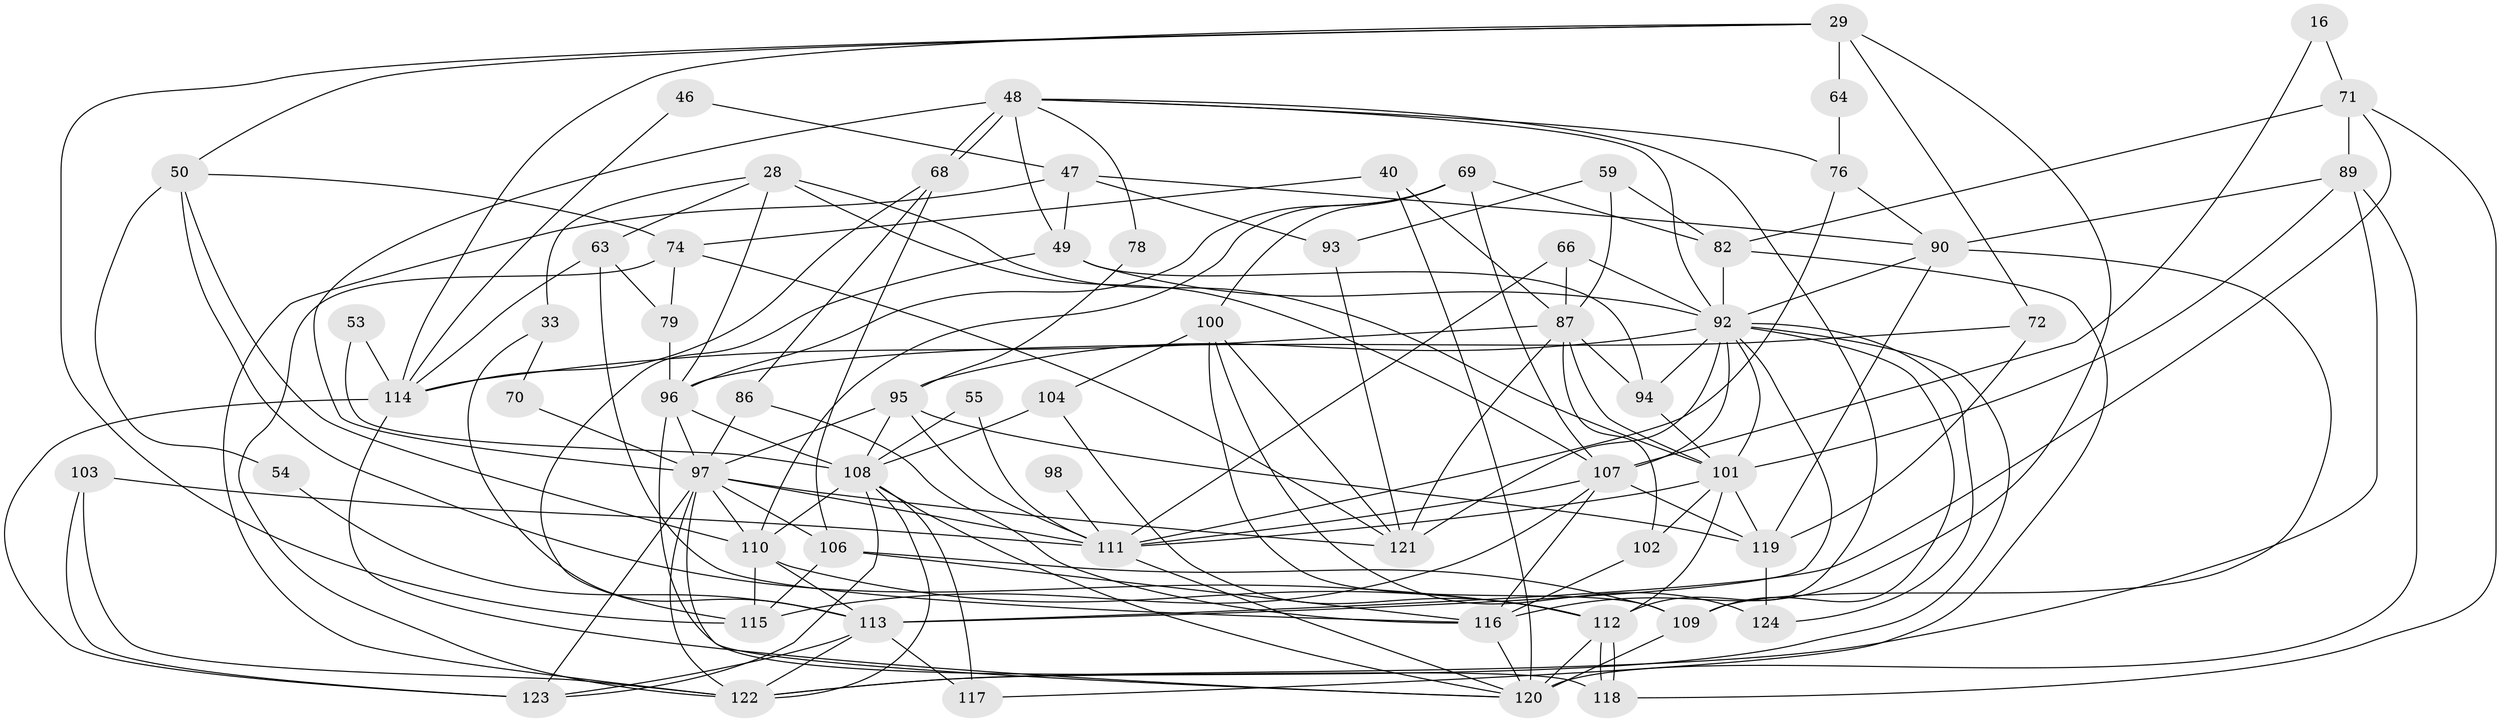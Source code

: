 // original degree distribution, {6: 0.12096774193548387, 5: 0.1774193548387097, 4: 0.23387096774193547, 2: 0.12096774193548387, 3: 0.3064516129032258, 8: 0.008064516129032258, 7: 0.03225806451612903}
// Generated by graph-tools (version 1.1) at 2025/51/03/09/25 04:51:10]
// undirected, 62 vertices, 159 edges
graph export_dot {
graph [start="1"]
  node [color=gray90,style=filled];
  16;
  28;
  29 [super="+6"];
  33;
  40 [super="+14"];
  46;
  47;
  48 [super="+36"];
  49;
  50;
  53;
  54;
  55;
  59;
  63;
  64;
  66 [super="+8"];
  68;
  69 [super="+32"];
  70;
  71 [super="+38"];
  72;
  74;
  76;
  78;
  79;
  82 [super="+18"];
  86;
  87 [super="+60+19"];
  89 [super="+62"];
  90 [super="+1"];
  92 [super="+88+75"];
  93;
  94 [super="+15"];
  95 [super="+67"];
  96 [super="+22"];
  97 [super="+43+42+83"];
  98;
  100 [super="+20+45"];
  101 [super="+91+41"];
  102;
  103;
  104;
  106 [super="+85"];
  107 [super="+37"];
  108 [super="+35"];
  109 [super="+31"];
  110 [super="+39+77"];
  111 [super="+99+73"];
  112 [super="+11+12+57"];
  113 [super="+84"];
  114 [super="+51"];
  115 [super="+26"];
  116 [super="+105"];
  117;
  118;
  119 [super="+81"];
  120 [super="+2+61"];
  121 [super="+65+80"];
  122 [super="+58+52"];
  123;
  124;
  16 -- 107;
  16 -- 71;
  28 -- 63;
  28 -- 33;
  28 -- 96 [weight=2];
  28 -- 101;
  28 -- 107;
  29 -- 50;
  29 -- 116 [weight=2];
  29 -- 64;
  29 -- 114;
  29 -- 115;
  29 -- 72;
  33 -- 113 [weight=2];
  33 -- 70;
  40 -- 87 [weight=2];
  40 -- 74;
  40 -- 120 [weight=2];
  46 -- 114;
  46 -- 47;
  47 -- 49;
  47 -- 93;
  47 -- 90;
  47 -- 122;
  48 -- 68 [weight=2];
  48 -- 68;
  48 -- 76;
  48 -- 49;
  48 -- 78;
  48 -- 112;
  48 -- 92;
  48 -- 97;
  49 -- 115;
  49 -- 94 [weight=2];
  49 -- 92;
  50 -- 54;
  50 -- 74;
  50 -- 112;
  50 -- 110 [weight=2];
  53 -- 108;
  53 -- 114;
  54 -- 113;
  55 -- 111 [weight=2];
  55 -- 108;
  59 -- 87;
  59 -- 93;
  59 -- 82;
  63 -- 79;
  63 -- 116;
  63 -- 114;
  64 -- 76;
  66 -- 87;
  66 -- 92;
  66 -- 111;
  68 -- 106;
  68 -- 86;
  68 -- 114;
  69 -- 82 [weight=2];
  69 -- 96;
  69 -- 107;
  69 -- 110;
  69 -- 100;
  70 -- 97;
  71 -- 113;
  71 -- 82;
  71 -- 118;
  71 -- 89;
  72 -- 119;
  72 -- 96;
  74 -- 79;
  74 -- 122;
  74 -- 121;
  76 -- 90;
  76 -- 111;
  78 -- 95;
  79 -- 96;
  82 -- 92;
  82 -- 117;
  86 -- 116;
  86 -- 97;
  87 -- 102;
  87 -- 94;
  87 -- 121;
  87 -- 114;
  87 -- 101;
  89 -- 90;
  89 -- 120;
  89 -- 122;
  89 -- 101;
  90 -- 109 [weight=2];
  90 -- 119;
  90 -- 92;
  92 -- 113 [weight=2];
  92 -- 95 [weight=2];
  92 -- 107 [weight=2];
  92 -- 109;
  92 -- 121 [weight=3];
  92 -- 124;
  92 -- 94;
  92 -- 122;
  92 -- 101;
  93 -- 121;
  94 -- 101;
  95 -- 111;
  95 -- 119;
  95 -- 108;
  95 -- 97 [weight=2];
  96 -- 118;
  96 -- 108;
  96 -- 97;
  97 -- 111;
  97 -- 120;
  97 -- 121;
  97 -- 110 [weight=2];
  97 -- 106;
  97 -- 123;
  97 -- 122;
  98 -- 111 [weight=2];
  100 -- 124;
  100 -- 109;
  100 -- 104;
  100 -- 121;
  101 -- 112;
  101 -- 119;
  101 -- 102;
  101 -- 111 [weight=2];
  102 -- 116;
  103 -- 123;
  103 -- 111;
  103 -- 122;
  104 -- 112;
  104 -- 108;
  106 -- 109;
  106 -- 115;
  106 -- 116;
  107 -- 111 [weight=2];
  107 -- 116;
  107 -- 119 [weight=3];
  107 -- 115;
  108 -- 120;
  108 -- 117;
  108 -- 123;
  108 -- 110;
  108 -- 122;
  109 -- 120;
  110 -- 113 [weight=3];
  110 -- 112;
  110 -- 115;
  111 -- 120;
  112 -- 118 [weight=2];
  112 -- 118;
  112 -- 120 [weight=2];
  113 -- 123;
  113 -- 117;
  113 -- 122;
  114 -- 120;
  114 -- 123;
  116 -- 120;
  119 -- 124;
}
